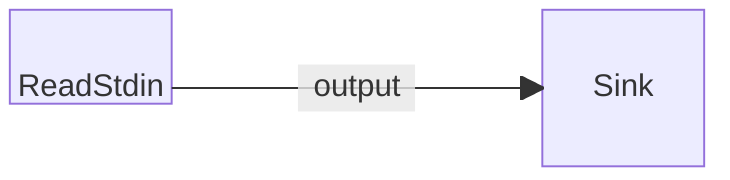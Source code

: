 block-beta
    columns 4
    ReadStdin space:2 Sink
    ReadStdin-- "output" -->Sink

    classDef block height:48px,padding:8px;
    classDef hidden visibility:none;
    class ReadStdin block
    class Sink hidden